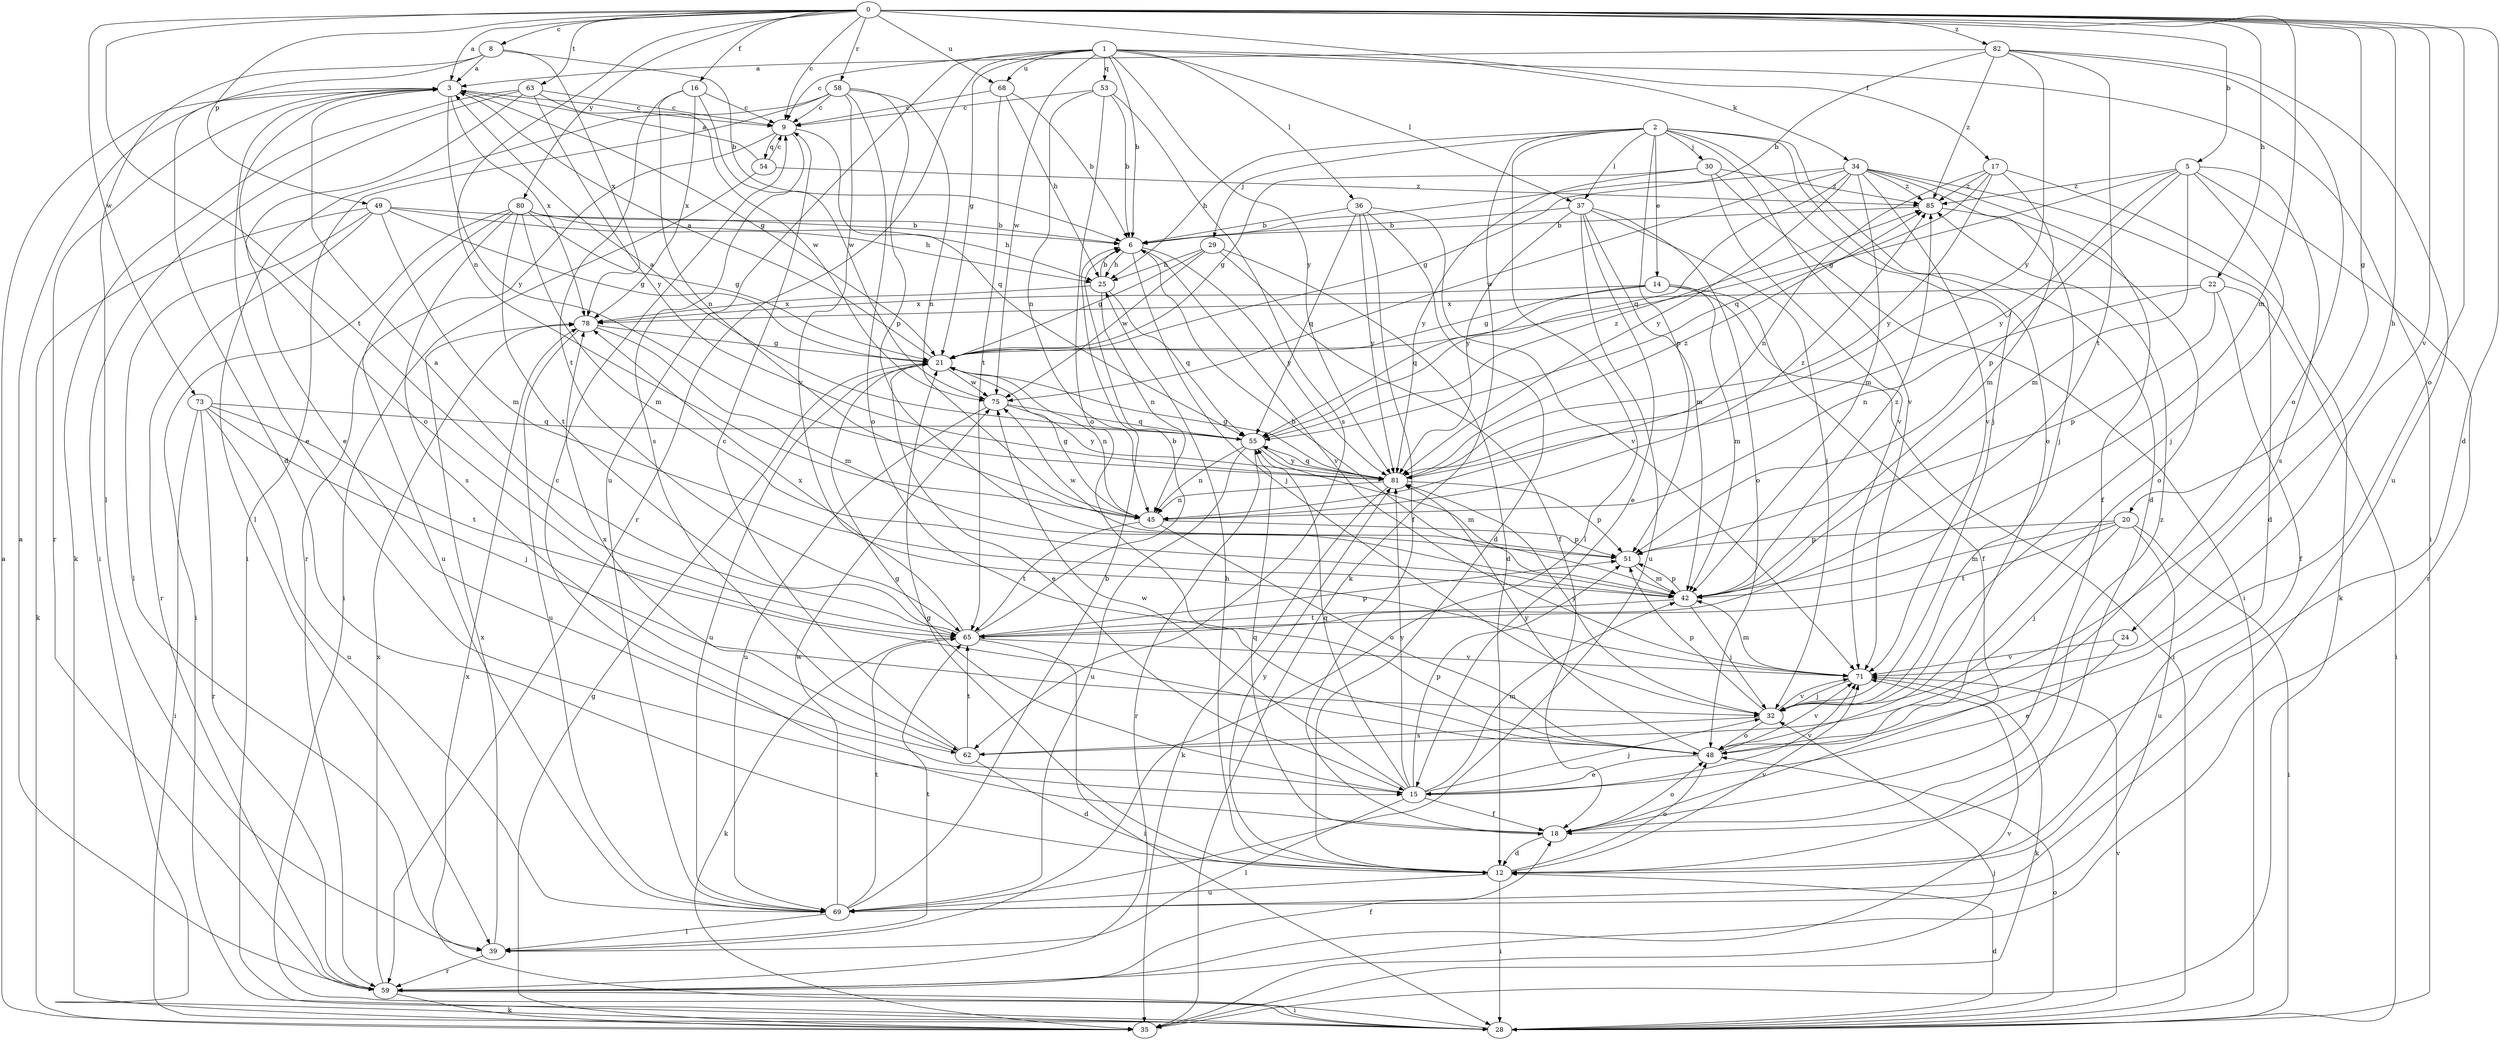 strict digraph  {
0;
1;
2;
3;
5;
6;
8;
9;
12;
14;
15;
16;
17;
18;
20;
21;
22;
24;
25;
28;
29;
30;
32;
34;
35;
36;
37;
39;
42;
45;
48;
49;
51;
53;
54;
55;
58;
59;
62;
63;
65;
68;
69;
71;
73;
75;
78;
80;
81;
82;
85;
0 -> 3  [label=a];
0 -> 5  [label=b];
0 -> 8  [label=c];
0 -> 9  [label=c];
0 -> 12  [label=d];
0 -> 16  [label=f];
0 -> 17  [label=f];
0 -> 20  [label=g];
0 -> 22  [label=h];
0 -> 24  [label=h];
0 -> 42  [label=m];
0 -> 45  [label=n];
0 -> 48  [label=o];
0 -> 49  [label=p];
0 -> 58  [label=r];
0 -> 63  [label=t];
0 -> 65  [label=t];
0 -> 68  [label=u];
0 -> 71  [label=v];
0 -> 73  [label=w];
0 -> 80  [label=y];
0 -> 82  [label=z];
1 -> 6  [label=b];
1 -> 9  [label=c];
1 -> 21  [label=g];
1 -> 28  [label=i];
1 -> 34  [label=k];
1 -> 36  [label=l];
1 -> 37  [label=l];
1 -> 53  [label=q];
1 -> 59  [label=r];
1 -> 68  [label=u];
1 -> 69  [label=u];
1 -> 75  [label=w];
1 -> 81  [label=y];
2 -> 12  [label=d];
2 -> 14  [label=e];
2 -> 25  [label=h];
2 -> 29  [label=j];
2 -> 30  [label=j];
2 -> 32  [label=j];
2 -> 35  [label=k];
2 -> 37  [label=l];
2 -> 39  [label=l];
2 -> 48  [label=o];
2 -> 51  [label=p];
2 -> 71  [label=v];
3 -> 9  [label=c];
3 -> 15  [label=e];
3 -> 21  [label=g];
3 -> 48  [label=o];
3 -> 59  [label=r];
3 -> 78  [label=x];
3 -> 81  [label=y];
5 -> 21  [label=g];
5 -> 32  [label=j];
5 -> 42  [label=m];
5 -> 51  [label=p];
5 -> 59  [label=r];
5 -> 62  [label=s];
5 -> 81  [label=y];
5 -> 85  [label=z];
6 -> 25  [label=h];
6 -> 32  [label=j];
6 -> 71  [label=v];
6 -> 81  [label=y];
8 -> 3  [label=a];
8 -> 6  [label=b];
8 -> 12  [label=d];
8 -> 39  [label=l];
8 -> 78  [label=x];
9 -> 54  [label=q];
9 -> 55  [label=q];
9 -> 59  [label=r];
9 -> 62  [label=s];
12 -> 21  [label=g];
12 -> 25  [label=h];
12 -> 28  [label=i];
12 -> 48  [label=o];
12 -> 69  [label=u];
12 -> 71  [label=v];
12 -> 81  [label=y];
14 -> 18  [label=f];
14 -> 21  [label=g];
14 -> 28  [label=i];
14 -> 42  [label=m];
14 -> 55  [label=q];
14 -> 78  [label=x];
15 -> 18  [label=f];
15 -> 21  [label=g];
15 -> 32  [label=j];
15 -> 39  [label=l];
15 -> 42  [label=m];
15 -> 51  [label=p];
15 -> 55  [label=q];
15 -> 71  [label=v];
15 -> 75  [label=w];
15 -> 81  [label=y];
16 -> 9  [label=c];
16 -> 45  [label=n];
16 -> 65  [label=t];
16 -> 75  [label=w];
16 -> 78  [label=x];
17 -> 35  [label=k];
17 -> 42  [label=m];
17 -> 45  [label=n];
17 -> 55  [label=q];
17 -> 81  [label=y];
17 -> 85  [label=z];
18 -> 9  [label=c];
18 -> 12  [label=d];
18 -> 48  [label=o];
18 -> 55  [label=q];
18 -> 85  [label=z];
20 -> 28  [label=i];
20 -> 32  [label=j];
20 -> 42  [label=m];
20 -> 51  [label=p];
20 -> 65  [label=t];
20 -> 69  [label=u];
21 -> 3  [label=a];
21 -> 15  [label=e];
21 -> 45  [label=n];
21 -> 69  [label=u];
21 -> 75  [label=w];
22 -> 18  [label=f];
22 -> 28  [label=i];
22 -> 45  [label=n];
22 -> 51  [label=p];
22 -> 78  [label=x];
24 -> 15  [label=e];
24 -> 71  [label=v];
25 -> 6  [label=b];
25 -> 45  [label=n];
25 -> 55  [label=q];
25 -> 78  [label=x];
28 -> 12  [label=d];
28 -> 48  [label=o];
28 -> 71  [label=v];
28 -> 78  [label=x];
29 -> 12  [label=d];
29 -> 18  [label=f];
29 -> 21  [label=g];
29 -> 25  [label=h];
29 -> 75  [label=w];
30 -> 21  [label=g];
30 -> 28  [label=i];
30 -> 71  [label=v];
30 -> 81  [label=y];
30 -> 85  [label=z];
32 -> 48  [label=o];
32 -> 51  [label=p];
32 -> 62  [label=s];
32 -> 71  [label=v];
32 -> 81  [label=y];
34 -> 12  [label=d];
34 -> 18  [label=f];
34 -> 21  [label=g];
34 -> 32  [label=j];
34 -> 42  [label=m];
34 -> 55  [label=q];
34 -> 71  [label=v];
34 -> 75  [label=w];
34 -> 81  [label=y];
34 -> 85  [label=z];
35 -> 3  [label=a];
35 -> 21  [label=g];
35 -> 32  [label=j];
36 -> 6  [label=b];
36 -> 12  [label=d];
36 -> 18  [label=f];
36 -> 55  [label=q];
36 -> 71  [label=v];
36 -> 81  [label=y];
37 -> 6  [label=b];
37 -> 15  [label=e];
37 -> 32  [label=j];
37 -> 42  [label=m];
37 -> 48  [label=o];
37 -> 69  [label=u];
37 -> 81  [label=y];
39 -> 59  [label=r];
39 -> 65  [label=t];
39 -> 78  [label=x];
42 -> 6  [label=b];
42 -> 32  [label=j];
42 -> 51  [label=p];
42 -> 65  [label=t];
42 -> 85  [label=z];
45 -> 21  [label=g];
45 -> 48  [label=o];
45 -> 51  [label=p];
45 -> 65  [label=t];
45 -> 85  [label=z];
48 -> 15  [label=e];
48 -> 71  [label=v];
48 -> 81  [label=y];
49 -> 6  [label=b];
49 -> 21  [label=g];
49 -> 25  [label=h];
49 -> 35  [label=k];
49 -> 39  [label=l];
49 -> 42  [label=m];
49 -> 59  [label=r];
51 -> 42  [label=m];
51 -> 75  [label=w];
53 -> 6  [label=b];
53 -> 9  [label=c];
53 -> 45  [label=n];
53 -> 48  [label=o];
53 -> 62  [label=s];
54 -> 3  [label=a];
54 -> 9  [label=c];
54 -> 28  [label=i];
54 -> 85  [label=z];
55 -> 3  [label=a];
55 -> 42  [label=m];
55 -> 45  [label=n];
55 -> 59  [label=r];
55 -> 69  [label=u];
55 -> 81  [label=y];
55 -> 85  [label=z];
58 -> 9  [label=c];
58 -> 28  [label=i];
58 -> 39  [label=l];
58 -> 45  [label=n];
58 -> 48  [label=o];
58 -> 51  [label=p];
58 -> 71  [label=v];
59 -> 3  [label=a];
59 -> 18  [label=f];
59 -> 28  [label=i];
59 -> 35  [label=k];
59 -> 71  [label=v];
59 -> 78  [label=x];
62 -> 9  [label=c];
62 -> 12  [label=d];
62 -> 65  [label=t];
62 -> 78  [label=x];
63 -> 9  [label=c];
63 -> 15  [label=e];
63 -> 28  [label=i];
63 -> 35  [label=k];
63 -> 75  [label=w];
63 -> 81  [label=y];
65 -> 3  [label=a];
65 -> 6  [label=b];
65 -> 28  [label=i];
65 -> 35  [label=k];
65 -> 51  [label=p];
65 -> 71  [label=v];
65 -> 78  [label=x];
68 -> 6  [label=b];
68 -> 9  [label=c];
68 -> 25  [label=h];
68 -> 65  [label=t];
69 -> 6  [label=b];
69 -> 39  [label=l];
69 -> 65  [label=t];
69 -> 75  [label=w];
71 -> 32  [label=j];
71 -> 35  [label=k];
71 -> 42  [label=m];
73 -> 28  [label=i];
73 -> 32  [label=j];
73 -> 55  [label=q];
73 -> 59  [label=r];
73 -> 65  [label=t];
73 -> 69  [label=u];
75 -> 55  [label=q];
75 -> 69  [label=u];
75 -> 81  [label=y];
78 -> 21  [label=g];
78 -> 42  [label=m];
78 -> 69  [label=u];
80 -> 6  [label=b];
80 -> 21  [label=g];
80 -> 25  [label=h];
80 -> 28  [label=i];
80 -> 42  [label=m];
80 -> 62  [label=s];
80 -> 65  [label=t];
80 -> 69  [label=u];
81 -> 21  [label=g];
81 -> 35  [label=k];
81 -> 45  [label=n];
81 -> 51  [label=p];
81 -> 55  [label=q];
81 -> 85  [label=z];
82 -> 3  [label=a];
82 -> 6  [label=b];
82 -> 48  [label=o];
82 -> 65  [label=t];
82 -> 69  [label=u];
82 -> 81  [label=y];
82 -> 85  [label=z];
85 -> 6  [label=b];
85 -> 48  [label=o];
}
